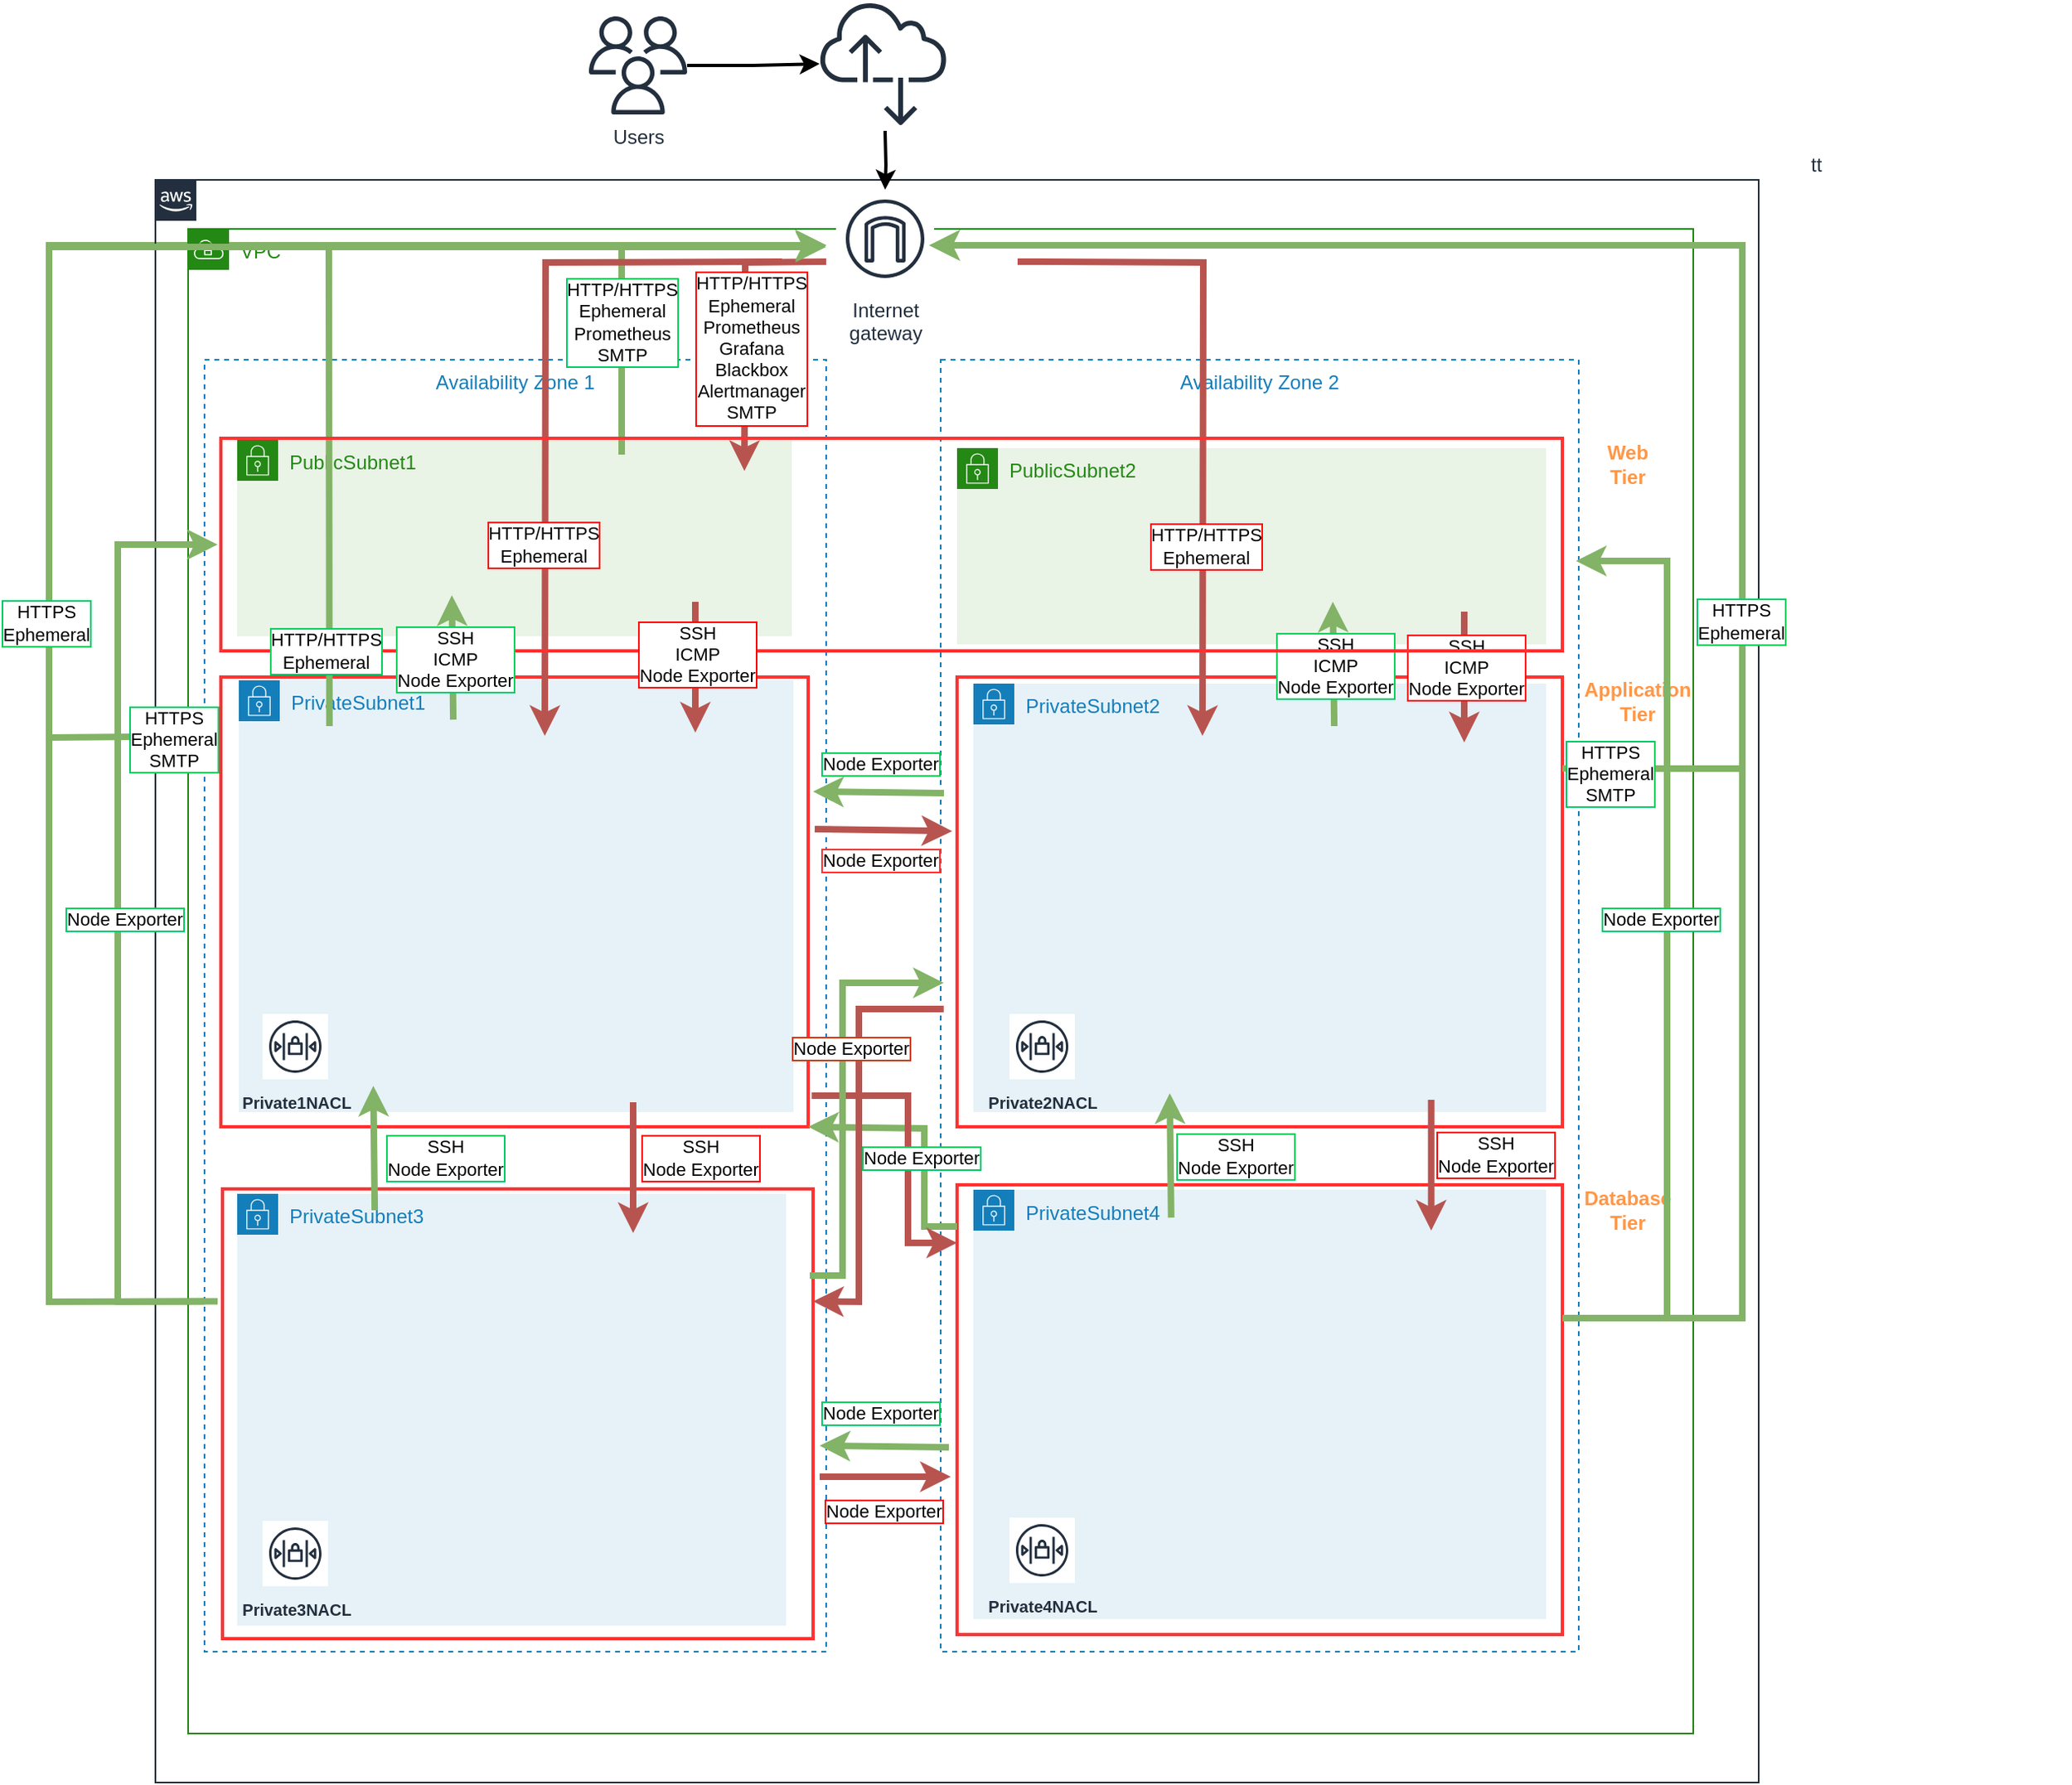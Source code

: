 <mxfile version="20.7.4" type="device"><diagram id="jrXY4hO8n29qiqvIHeQG" name="Page-1"><mxGraphModel dx="2347" dy="1965" grid="1" gridSize="10" guides="1" tooltips="1" connect="1" arrows="1" fold="1" page="0" pageScale="1" pageWidth="827" pageHeight="1169" math="0" shadow="0"><root><mxCell id="0"/><mxCell id="1" parent="0"/><mxCell id="2zdiaghxo6D1exUONl13-1" value="&lt;p style=&quot;line-height: 0%;&quot;&gt;&lt;br&gt;&lt;/p&gt;" style="rounded=0;whiteSpace=wrap;html=1;strokeColor=#FF3333;strokeWidth=2;fillColor=none;labelPosition=right;verticalLabelPosition=top;align=left;verticalAlign=bottom;fontColor=default;" parent="1" vertex="1"><mxGeometry x="-1009" y="-642" width="820" height="130" as="geometry"/></mxCell><mxCell id="2zdiaghxo6D1exUONl13-29" value="" style="endArrow=classic;html=1;rounded=0;strokeColor=#82b366;fillColor=#d5e8d4;strokeWidth=4;exitX=0;exitY=0.25;exitDx=0;exitDy=0;" parent="1" source="2zdiaghxo6D1exUONl13-2" edge="1"><mxGeometry x="-1" y="185" width="50" height="50" relative="1" as="geometry"><mxPoint x="-1030" y="-110" as="sourcePoint"/><mxPoint x="-640" y="-760" as="targetPoint"/><Array as="points"><mxPoint x="-1115" y="-114"/><mxPoint x="-1115" y="-343"/><mxPoint x="-1115" y="-760"/></Array><mxPoint x="1" y="14" as="offset"/></mxGeometry></mxCell><mxCell id="5G6M97Ru5O6IGqaMy1Rf-22" value="tt" style="points=[[0,0],[0.25,0],[0.5,0],[0.75,0],[1,0],[1,0.25],[1,0.5],[1,0.75],[1,1],[0.75,1],[0.5,1],[0.25,1],[0,1],[0,0.75],[0,0.5],[0,0.25]];outlineConnect=0;gradientColor=none;html=1;whiteSpace=wrap;fontSize=12;fontStyle=0;shape=mxgraph.aws4.group;grIcon=mxgraph.aws4.group_aws_cloud_alt;strokeColor=#232F3E;verticalAlign=bottom;align=left;spacingLeft=30;fontColor=#232F3E;dashed=0;fillColor=none;labelPosition=right;verticalLabelPosition=top;" parent="1" vertex="1"><mxGeometry x="-1050" y="-800" width="980" height="980" as="geometry"/></mxCell><mxCell id="5G6M97Ru5O6IGqaMy1Rf-23" value="VPC" style="points=[[0,0],[0.25,0],[0.5,0],[0.75,0],[1,0],[1,0.25],[1,0.5],[1,0.75],[1,1],[0.75,1],[0.5,1],[0.25,1],[0,1],[0,0.75],[0,0.5],[0,0.25]];outlineConnect=0;gradientColor=none;html=1;whiteSpace=wrap;fontSize=12;fontStyle=0;shape=mxgraph.aws4.group;grIcon=mxgraph.aws4.group_vpc;strokeColor=#248814;fillColor=none;verticalAlign=top;align=left;spacingLeft=30;dashed=0;fontColor=#248814;" parent="1" vertex="1"><mxGeometry x="-1030" y="-770" width="920" height="920" as="geometry"/></mxCell><mxCell id="5G6M97Ru5O6IGqaMy1Rf-32" value="Availability Zone 2" style="strokeColor=#147EBA;dashed=1;verticalAlign=top;fontStyle=0;fontColor=#147EBA;" parent="1" vertex="1"><mxGeometry x="-570" y="-690" width="390" height="790" as="geometry"/></mxCell><mxCell id="5G6M97Ru5O6IGqaMy1Rf-31" value="Availability Zone 1" style="strokeColor=#147EBA;dashed=1;verticalAlign=top;fontStyle=0;fontColor=#147EBA;" parent="1" vertex="1"><mxGeometry x="-1020" y="-690" width="380" height="790" as="geometry"/></mxCell><mxCell id="2zdiaghxo6D1exUONl13-3" value="" style="rounded=0;whiteSpace=wrap;html=1;strokeColor=#FF3333;strokeWidth=2;fillColor=none;" parent="1" vertex="1"><mxGeometry x="-560" y="-185.5" width="370" height="275" as="geometry"/></mxCell><mxCell id="2zdiaghxo6D1exUONl13-2" value="" style="rounded=0;whiteSpace=wrap;html=1;strokeColor=#FF3333;strokeWidth=2;fillColor=none;" parent="1" vertex="1"><mxGeometry x="-1009" y="-183" width="361" height="275" as="geometry"/></mxCell><mxCell id="5G6M97Ru5O6IGqaMy1Rf-27" value="PrivateSubnet2" style="points=[[0,0],[0.25,0],[0.5,0],[0.75,0],[1,0],[1,0.25],[1,0.5],[1,0.75],[1,1],[0.75,1],[0.5,1],[0.25,1],[0,1],[0,0.75],[0,0.5],[0,0.25]];outlineConnect=0;gradientColor=none;html=1;whiteSpace=wrap;fontSize=12;fontStyle=0;shape=mxgraph.aws4.group;grIcon=mxgraph.aws4.group_security_group;grStroke=0;strokeColor=#147EBA;fillColor=#E6F2F8;verticalAlign=top;align=left;spacingLeft=30;fontColor=#147EBA;dashed=0;" parent="1" vertex="1"><mxGeometry x="-550" y="-492" width="350" height="262" as="geometry"/></mxCell><mxCell id="2zdiaghxo6D1exUONl13-4" value="&lt;blockquote style=&quot;margin: 0px 0px 0px 40px; border: none; padding: 0px; line-height: 0%;&quot;&gt;&lt;br&gt;&lt;/blockquote&gt;" style="rounded=0;whiteSpace=wrap;html=1;strokeColor=#FF3333;strokeWidth=2;fillColor=none;align=left;labelPosition=right;verticalLabelPosition=top;verticalAlign=bottom;fontColor=#FF0000;fontStyle=1" parent="1" vertex="1"><mxGeometry x="-560" y="-496" width="370" height="275" as="geometry"/></mxCell><mxCell id="2zdiaghxo6D1exUONl13-5" value="" style="rounded=0;whiteSpace=wrap;html=1;strokeColor=#FF3333;strokeWidth=2;fillColor=none;" parent="1" vertex="1"><mxGeometry x="-1010" y="-496" width="359" height="275" as="geometry"/></mxCell><mxCell id="5G6M97Ru5O6IGqaMy1Rf-26" value="PrivateSubnet1" style="points=[[0,0],[0.25,0],[0.5,0],[0.75,0],[1,0],[1,0.25],[1,0.5],[1,0.75],[1,1],[0.75,1],[0.5,1],[0.25,1],[0,1],[0,0.75],[0,0.5],[0,0.25]];outlineConnect=0;gradientColor=none;html=1;whiteSpace=wrap;fontSize=12;fontStyle=0;shape=mxgraph.aws4.group;grIcon=mxgraph.aws4.group_security_group;grStroke=0;strokeColor=#147EBA;fillColor=#E6F2F8;verticalAlign=top;align=left;spacingLeft=30;fontColor=#147EBA;dashed=0;" parent="1" vertex="1"><mxGeometry x="-999" y="-494" width="339" height="264" as="geometry"/></mxCell><mxCell id="5G6M97Ru5O6IGqaMy1Rf-24" value="PublicSubnet1" style="points=[[0,0],[0.25,0],[0.5,0],[0.75,0],[1,0],[1,0.25],[1,0.5],[1,0.75],[1,1],[0.75,1],[0.5,1],[0.25,1],[0,1],[0,0.75],[0,0.5],[0,0.25]];outlineConnect=0;gradientColor=none;html=1;whiteSpace=wrap;fontSize=12;fontStyle=0;shape=mxgraph.aws4.group;grIcon=mxgraph.aws4.group_security_group;grStroke=0;strokeColor=#248814;fillColor=#E9F3E6;verticalAlign=top;align=left;spacingLeft=30;fontColor=#248814;dashed=0;" parent="1" vertex="1"><mxGeometry x="-1000" y="-641" width="339" height="120" as="geometry"/></mxCell><mxCell id="5G6M97Ru5O6IGqaMy1Rf-25" value="PublicSubnet2" style="points=[[0,0],[0.25,0],[0.5,0],[0.75,0],[1,0],[1,0.25],[1,0.5],[1,0.75],[1,1],[0.75,1],[0.5,1],[0.25,1],[0,1],[0,0.75],[0,0.5],[0,0.25]];outlineConnect=0;gradientColor=none;html=1;whiteSpace=wrap;fontSize=12;fontStyle=0;shape=mxgraph.aws4.group;grIcon=mxgraph.aws4.group_security_group;grStroke=0;strokeColor=#248814;fillColor=#E9F3E6;verticalAlign=top;align=left;spacingLeft=30;fontColor=#248814;dashed=0;" parent="1" vertex="1"><mxGeometry x="-560" y="-636" width="360" height="120" as="geometry"/></mxCell><mxCell id="xLXbCmjDXcXgFieV5TB8-3" value="" style="edgeStyle=orthogonalEdgeStyle;rounded=0;orthogonalLoop=1;jettySize=auto;html=1;strokeWidth=2;" parent="1" source="5G6M97Ru5O6IGqaMy1Rf-37" target="xLXbCmjDXcXgFieV5TB8-2" edge="1"><mxGeometry relative="1" as="geometry"/></mxCell><mxCell id="5G6M97Ru5O6IGqaMy1Rf-37" value="Users" style="outlineConnect=0;fontColor=#232F3E;gradientColor=none;fillColor=#232F3E;strokeColor=none;dashed=0;verticalLabelPosition=bottom;verticalAlign=top;align=center;html=1;fontSize=12;fontStyle=0;aspect=fixed;pointerEvents=1;shape=mxgraph.aws4.users;" parent="1" vertex="1"><mxGeometry x="-785" y="-900" width="60" height="60" as="geometry"/></mxCell><mxCell id="xLXbCmjDXcXgFieV5TB8-1" value="Internet&#10;gateway" style="sketch=0;outlineConnect=0;fontColor=#232F3E;gradientColor=none;strokeColor=#232F3E;fillColor=#ffffff;dashed=0;verticalLabelPosition=bottom;verticalAlign=top;align=center;html=1;fontSize=12;fontStyle=0;aspect=fixed;shape=mxgraph.aws4.resourceIcon;resIcon=mxgraph.aws4.internet_gateway;" parent="1" vertex="1"><mxGeometry x="-634" y="-794" width="60" height="60" as="geometry"/></mxCell><mxCell id="xLXbCmjDXcXgFieV5TB8-4" value="" style="edgeStyle=orthogonalEdgeStyle;rounded=0;orthogonalLoop=1;jettySize=auto;html=1;strokeWidth=2;" parent="1" target="xLXbCmjDXcXgFieV5TB8-1" edge="1"><mxGeometry relative="1" as="geometry"><mxPoint x="-604" y="-830" as="sourcePoint"/></mxGeometry></mxCell><mxCell id="xLXbCmjDXcXgFieV5TB8-2" value="" style="sketch=0;outlineConnect=0;fontColor=#232F3E;gradientColor=none;fillColor=#232F3D;strokeColor=none;dashed=0;verticalLabelPosition=bottom;verticalAlign=top;align=center;html=1;fontSize=12;fontStyle=0;aspect=fixed;pointerEvents=1;shape=mxgraph.aws4.internet_alt2;" parent="1" vertex="1"><mxGeometry x="-644" y="-910" width="78" height="78" as="geometry"/></mxCell><mxCell id="xLXbCmjDXcXgFieV5TB8-15" value="PrivateSubnet3" style="points=[[0,0],[0.25,0],[0.5,0],[0.75,0],[1,0],[1,0.25],[1,0.5],[1,0.75],[1,1],[0.75,1],[0.5,1],[0.25,1],[0,1],[0,0.75],[0,0.5],[0,0.25]];outlineConnect=0;gradientColor=none;html=1;whiteSpace=wrap;fontSize=12;fontStyle=0;shape=mxgraph.aws4.group;grIcon=mxgraph.aws4.group_security_group;grStroke=0;strokeColor=#147EBA;fillColor=#E6F2F8;verticalAlign=top;align=left;spacingLeft=30;fontColor=#147EBA;dashed=0;" parent="1" vertex="1"><mxGeometry x="-1000" y="-180" width="335.5" height="264" as="geometry"/></mxCell><mxCell id="xLXbCmjDXcXgFieV5TB8-18" value="PrivateSubnet4" style="points=[[0,0],[0.25,0],[0.5,0],[0.75,0],[1,0],[1,0.25],[1,0.5],[1,0.75],[1,1],[0.75,1],[0.5,1],[0.25,1],[0,1],[0,0.75],[0,0.5],[0,0.25]];outlineConnect=0;gradientColor=none;html=1;whiteSpace=wrap;fontSize=12;fontStyle=0;shape=mxgraph.aws4.group;grIcon=mxgraph.aws4.group_security_group;grStroke=0;strokeColor=#147EBA;fillColor=#E6F2F8;verticalAlign=top;align=left;spacingLeft=30;fontColor=#147EBA;dashed=0;" parent="1" vertex="1"><mxGeometry x="-550" y="-182.5" width="350" height="262.5" as="geometry"/></mxCell><mxCell id="uyt5jaZ_HBhLrm_yC9xE-3" value="Web&lt;br&gt;Tier" style="text;strokeColor=none;align=center;fillColor=none;html=1;verticalAlign=middle;whiteSpace=wrap;rounded=0;fontColor=#FF9747;fontStyle=1" parent="1" vertex="1"><mxGeometry x="-180" y="-641" width="60" height="30" as="geometry"/></mxCell><mxCell id="uyt5jaZ_HBhLrm_yC9xE-4" value="Application&lt;br&gt;Tier" style="text;strokeColor=none;align=center;fillColor=none;html=1;verticalAlign=middle;whiteSpace=wrap;rounded=0;fontColor=#FF9747;fontStyle=1" parent="1" vertex="1"><mxGeometry x="-174" y="-496" width="60" height="30" as="geometry"/></mxCell><mxCell id="uyt5jaZ_HBhLrm_yC9xE-5" value="Database&lt;br&gt;Tier" style="text;strokeColor=none;align=center;fillColor=none;html=1;verticalAlign=middle;whiteSpace=wrap;rounded=0;fontColor=#FF9747;fontStyle=1" parent="1" vertex="1"><mxGeometry x="-180" y="-185.5" width="60" height="30" as="geometry"/></mxCell><mxCell id="uyt5jaZ_HBhLrm_yC9xE-8" value="&lt;font style=&quot;font-size: 10px;&quot;&gt;Private1NACL&lt;/font&gt;" style="sketch=0;outlineConnect=0;fontColor=#232F3E;gradientColor=none;strokeColor=#232F3E;fillColor=#ffffff;dashed=0;verticalLabelPosition=bottom;verticalAlign=top;align=center;html=1;fontSize=12;fontStyle=1;aspect=fixed;shape=mxgraph.aws4.resourceIcon;resIcon=mxgraph.aws4.network_access_control_list;" parent="1" vertex="1"><mxGeometry x="-984.5" y="-290" width="40" height="40" as="geometry"/></mxCell><mxCell id="uyt5jaZ_HBhLrm_yC9xE-10" value="&lt;font style=&quot;font-size: 10px;&quot;&gt;Private2NACL&lt;/font&gt;" style="sketch=0;outlineConnect=0;fontColor=#232F3E;gradientColor=none;strokeColor=#232F3E;fillColor=#ffffff;dashed=0;verticalLabelPosition=bottom;verticalAlign=top;align=center;html=1;fontSize=12;fontStyle=1;aspect=fixed;shape=mxgraph.aws4.resourceIcon;resIcon=mxgraph.aws4.network_access_control_list;direction=east;" parent="1" vertex="1"><mxGeometry x="-528" y="-290" width="40" height="40" as="geometry"/></mxCell><mxCell id="uyt5jaZ_HBhLrm_yC9xE-11" value="&lt;font style=&quot;font-size: 10px;&quot;&gt;Private3NACL&lt;/font&gt;" style="sketch=0;outlineConnect=0;fontColor=#232F3E;gradientColor=none;strokeColor=#232F3E;fillColor=#ffffff;dashed=0;verticalLabelPosition=bottom;verticalAlign=top;align=center;html=1;fontSize=12;fontStyle=1;aspect=fixed;shape=mxgraph.aws4.resourceIcon;resIcon=mxgraph.aws4.network_access_control_list;" parent="1" vertex="1"><mxGeometry x="-984.5" y="20" width="40" height="40" as="geometry"/></mxCell><mxCell id="uyt5jaZ_HBhLrm_yC9xE-12" value="&lt;font style=&quot;font-size: 10px;&quot;&gt;Private4NACL&lt;/font&gt;" style="sketch=0;outlineConnect=0;fontColor=#232F3E;gradientColor=none;strokeColor=#232F3E;fillColor=#ffffff;dashed=0;verticalLabelPosition=bottom;verticalAlign=top;align=center;html=1;fontSize=12;fontStyle=1;aspect=fixed;shape=mxgraph.aws4.resourceIcon;resIcon=mxgraph.aws4.network_access_control_list;" parent="1" vertex="1"><mxGeometry x="-528" y="18" width="40" height="40" as="geometry"/></mxCell><mxCell id="xFBPH7expV1PxLe_VSN9-13" value="" style="edgeStyle=orthogonalEdgeStyle;orthogonalLoop=1;jettySize=auto;html=1;rounded=0;fillColor=#f8cecc;strokeColor=#b85450;strokeWidth=4;" parent="1" edge="1"><mxGeometry relative="1" as="geometry"><mxPoint x="-720" y="-542" as="sourcePoint"/><mxPoint x="-720" y="-462" as="targetPoint"/></mxGeometry></mxCell><mxCell id="IY-KNxv3VzHNQ_SrPp_i-1" style="edgeStyle=orthogonalEdgeStyle;rounded=0;orthogonalLoop=1;jettySize=auto;html=1;exitX=0.5;exitY=1;exitDx=0;exitDy=0;" parent="1" source="5G6M97Ru5O6IGqaMy1Rf-24" target="5G6M97Ru5O6IGqaMy1Rf-24" edge="1"><mxGeometry relative="1" as="geometry"/></mxCell><mxCell id="IY-KNxv3VzHNQ_SrPp_i-3" value="" style="endArrow=classic;html=1;rounded=0;exitX=0.411;exitY=-0.003;exitDx=0;exitDy=0;exitPerimeter=0;strokeColor=#82b366;fillColor=#d5e8d4;strokeWidth=4;" parent="1" edge="1"><mxGeometry width="50" height="50" relative="1" as="geometry"><mxPoint x="-867.952" y="-469.962" as="sourcePoint"/><mxPoint x="-868.817" y="-546" as="targetPoint"/></mxGeometry></mxCell><mxCell id="IY-KNxv3VzHNQ_SrPp_i-6" value="" style="edgeStyle=orthogonalEdgeStyle;orthogonalLoop=1;jettySize=auto;html=1;rounded=0;fillColor=#f8cecc;strokeColor=#b85450;strokeWidth=4;" parent="1" edge="1"><mxGeometry relative="1" as="geometry"><mxPoint x="-640" y="-750" as="sourcePoint"/><mxPoint x="-690" y="-622" as="targetPoint"/></mxGeometry></mxCell><mxCell id="IY-KNxv3VzHNQ_SrPp_i-7" value="HTTP/HTTPS&lt;br&gt;Ephemeral&lt;br&gt;Prometheus&lt;br&gt;Grafana&lt;br style=&quot;border-color: var(--border-color);&quot;&gt;Blackbox&lt;br style=&quot;border-color: var(--border-color);&quot;&gt;Alertmanager&lt;br&gt;SMTP" style="edgeLabel;html=1;align=center;verticalAlign=middle;resizable=0;points=[];fontColor=#030303;labelBorderColor=#fd0808;" parent="1" vertex="1" connectable="0"><mxGeometry x="-717" y="-691.001" as="geometry"><mxPoint x="31" y="-6" as="offset"/></mxGeometry></mxCell><mxCell id="2zdiaghxo6D1exUONl13-6" value="" style="endArrow=classic;html=1;rounded=0;strokeWidth=4;fillColor=#d5e8d4;strokeColor=#82b366;" parent="1" edge="1"><mxGeometry width="50" height="50" relative="1" as="geometry"><mxPoint x="-765" y="-632" as="sourcePoint"/><mxPoint x="-640" y="-760" as="targetPoint"/><Array as="points"><mxPoint x="-765" y="-760"/></Array></mxGeometry></mxCell><mxCell id="IY-KNxv3VzHNQ_SrPp_i-8" value="HTTP/HTTPS&lt;br&gt;Ephemeral&lt;br&gt;Prometheus&lt;br&gt;SMTP" style="edgeLabel;html=1;align=center;verticalAlign=middle;resizable=0;points=[];fontColor=#000000;labelBorderColor=#00CC66;" parent="1" vertex="1" connectable="0"><mxGeometry x="-796.5" y="-707.001" as="geometry"><mxPoint x="31" y="-6" as="offset"/></mxGeometry></mxCell><mxCell id="2zdiaghxo6D1exUONl13-10" value="" style="endArrow=classic;html=1;rounded=0;strokeColor=#82b366;fillColor=#d5e8d4;strokeWidth=4;entryX=1;entryY=0.25;entryDx=0;entryDy=0;" parent="1" edge="1"><mxGeometry width="50" height="50" relative="1" as="geometry"><mxPoint x="-568" y="-425" as="sourcePoint"/><mxPoint x="-648" y="-426" as="targetPoint"/></mxGeometry></mxCell><mxCell id="2zdiaghxo6D1exUONl13-11" value="Node Exporter" style="edgeLabel;html=1;align=center;verticalAlign=middle;resizable=0;points=[];fontColor=#000000;labelBorderColor=#00CC66;" parent="1" vertex="1" connectable="0"><mxGeometry x="-638.0" y="-437.001" as="geometry"><mxPoint x="31" y="-6" as="offset"/></mxGeometry></mxCell><mxCell id="2zdiaghxo6D1exUONl13-12" value="" style="endArrow=classic;html=1;rounded=0;exitX=0;exitY=0.25;exitDx=0;exitDy=0;strokeColor=#82b366;fillColor=#d5e8d4;strokeWidth=4;entryX=0;entryY=0.5;entryDx=0;entryDy=0;" parent="1" edge="1"><mxGeometry x="-1" y="185" width="50" height="50" relative="1" as="geometry"><mxPoint x="-1012" y="-114.25" as="sourcePoint"/><mxPoint x="-1012" y="-577" as="targetPoint"/><Array as="points"><mxPoint x="-1073" y="-114"/><mxPoint x="-1073" y="-340"/><mxPoint x="-1073" y="-577"/></Array><mxPoint x="1" y="14" as="offset"/></mxGeometry></mxCell><mxCell id="2zdiaghxo6D1exUONl13-14" value="SSH&lt;br&gt;&lt;span style=&quot;color: rgb(0, 0, 0);&quot;&gt;Node Exporter&lt;/span&gt;" style="edgeLabel;html=1;align=center;verticalAlign=middle;resizable=0;points=[];fontColor=#030303;labelBorderColor=#f70808;" parent="1" vertex="1" connectable="0"><mxGeometry x="-748" y="-196.001" as="geometry"><mxPoint x="31" y="-6" as="offset"/></mxGeometry></mxCell><mxCell id="2zdiaghxo6D1exUONl13-15" value="" style="edgeStyle=orthogonalEdgeStyle;orthogonalLoop=1;jettySize=auto;html=1;rounded=0;fillColor=#f8cecc;strokeColor=#b85450;strokeWidth=4;" parent="1" edge="1"><mxGeometry relative="1" as="geometry"><mxPoint x="-758" y="-236" as="sourcePoint"/><mxPoint x="-758" y="-156" as="targetPoint"/></mxGeometry></mxCell><mxCell id="2zdiaghxo6D1exUONl13-17" value="" style="endArrow=classic;html=1;rounded=0;strokeWidth=4;fillColor=#f8cecc;strokeColor=#b85450;" parent="1" edge="1"><mxGeometry width="50" height="50" relative="1" as="geometry"><mxPoint x="-647" y="-403" as="sourcePoint"/><mxPoint x="-563" y="-401.772" as="targetPoint"/></mxGeometry></mxCell><mxCell id="2zdiaghxo6D1exUONl13-18" value="Node Exporter" style="edgeLabel;html=1;align=center;verticalAlign=middle;resizable=0;points=[];fontColor=#000000;labelBorderColor=#FF3333;" parent="1" vertex="1" connectable="0"><mxGeometry x="-638.0" y="-378.001" as="geometry"><mxPoint x="31" y="-6" as="offset"/></mxGeometry></mxCell><mxCell id="2zdiaghxo6D1exUONl13-19" value="SSH&lt;br&gt;Node Exporter" style="edgeLabel;html=1;align=center;verticalAlign=middle;resizable=0;points=[];fontColor=#000000;labelBorderColor=#00CC66;" parent="1" vertex="1" connectable="0"><mxGeometry x="-904" y="-196.001" as="geometry"><mxPoint x="31" y="-6" as="offset"/></mxGeometry></mxCell><mxCell id="2zdiaghxo6D1exUONl13-20" value="" style="endArrow=classic;html=1;rounded=0;exitX=0.411;exitY=-0.003;exitDx=0;exitDy=0;exitPerimeter=0;strokeColor=#82b366;fillColor=#d5e8d4;strokeWidth=4;" parent="1" edge="1"><mxGeometry width="50" height="50" relative="1" as="geometry"><mxPoint x="-915.952" y="-169.962" as="sourcePoint"/><mxPoint x="-916.817" y="-246" as="targetPoint"/></mxGeometry></mxCell><mxCell id="2zdiaghxo6D1exUONl13-21" value="" style="endArrow=classic;html=1;rounded=0;strokeWidth=4;entryX=1;entryY=1;entryDx=0;entryDy=0;fillColor=#d5e8d4;strokeColor=#82b366;" parent="1" target="2zdiaghxo6D1exUONl13-5" edge="1"><mxGeometry width="50" height="50" relative="1" as="geometry"><mxPoint x="-560" y="-160" as="sourcePoint"/><mxPoint x="-580" y="-290" as="targetPoint"/><Array as="points"><mxPoint x="-580" y="-160"/><mxPoint x="-580" y="-220"/></Array></mxGeometry></mxCell><mxCell id="2zdiaghxo6D1exUONl13-23" value="" style="endArrow=classic;html=1;rounded=0;exitX=0.411;exitY=-0.003;exitDx=0;exitDy=0;exitPerimeter=0;strokeColor=#82b366;fillColor=#d5e8d4;strokeWidth=4;" parent="1" edge="1"><mxGeometry width="50" height="50" relative="1" as="geometry"><mxPoint x="-943.632" y="-466.002" as="sourcePoint"/><mxPoint x="-640" y="-760" as="targetPoint"/><Array as="points"><mxPoint x="-944" y="-760"/></Array></mxGeometry></mxCell><mxCell id="2zdiaghxo6D1exUONl13-25" value="" style="endArrow=classic;html=1;rounded=0;strokeWidth=4;exitX=1.006;exitY=0.931;exitDx=0;exitDy=0;fillColor=#f8cecc;strokeColor=#b85450;exitPerimeter=0;entryX=0;entryY=0.129;entryDx=0;entryDy=0;entryPerimeter=0;" parent="1" source="2zdiaghxo6D1exUONl13-5" target="2zdiaghxo6D1exUONl13-3" edge="1"><mxGeometry width="50" height="50" relative="1" as="geometry"><mxPoint x="-651" y="-270.61" as="sourcePoint"/><mxPoint x="-570" y="-150" as="targetPoint"/><Array as="points"><mxPoint x="-590" y="-240"/><mxPoint x="-590" y="-150"/></Array></mxGeometry></mxCell><mxCell id="2zdiaghxo6D1exUONl13-27" value="" style="edgeStyle=orthogonalEdgeStyle;orthogonalLoop=1;jettySize=auto;html=1;rounded=0;fillColor=#f8cecc;strokeColor=#b85450;strokeWidth=4;" parent="1" edge="1"><mxGeometry relative="1" as="geometry"><mxPoint x="-667" y="-750" as="sourcePoint"/><mxPoint x="-812" y="-460" as="targetPoint"/></mxGeometry></mxCell><mxCell id="2zdiaghxo6D1exUONl13-28" value="HTTP/HTTPS&lt;br&gt;Ephemeral" style="edgeLabel;html=1;align=center;verticalAlign=middle;resizable=0;points=[];fontColor=#030303;labelBorderColor=#f70808;" parent="1" vertex="1" connectable="0"><mxGeometry x="-844" y="-571.001" as="geometry"><mxPoint x="31" y="-6" as="offset"/></mxGeometry></mxCell><mxCell id="2zdiaghxo6D1exUONl13-13" value="Node Exporter" style="edgeLabel;html=1;align=center;verticalAlign=middle;resizable=0;points=[];fontColor=#000000;labelBorderColor=#00CC66;" parent="1" vertex="1" connectable="0"><mxGeometry x="-868.5" y="-460.001" as="geometry"><mxPoint x="-201" y="112" as="offset"/></mxGeometry></mxCell><mxCell id="2zdiaghxo6D1exUONl13-31" value="&lt;span style=&quot;color: rgb(0, 0, 0);&quot;&gt;Node Exporter&lt;/span&gt;" style="edgeLabel;html=1;align=center;verticalAlign=middle;resizable=0;points=[];fontColor=#030303;labelBorderColor=#f70808;" parent="1" vertex="1" connectable="0"><mxGeometry x="-636" y="19.999" as="geometry"><mxPoint x="31" y="-6" as="offset"/></mxGeometry></mxCell><mxCell id="2zdiaghxo6D1exUONl13-32" value="" style="edgeStyle=orthogonalEdgeStyle;orthogonalLoop=1;jettySize=auto;html=1;rounded=0;fillColor=#f8cecc;strokeColor=#b85450;strokeWidth=4;entryX=-0.005;entryY=0.42;entryDx=0;entryDy=0;entryPerimeter=0;" parent="1" edge="1"><mxGeometry relative="1" as="geometry"><mxPoint x="-644" y="-7" as="sourcePoint"/><mxPoint x="-563.85" y="-7" as="targetPoint"/></mxGeometry></mxCell><mxCell id="2zdiaghxo6D1exUONl13-34" value="" style="endArrow=classic;html=1;rounded=0;strokeWidth=4;fillColor=#d5e8d4;strokeColor=#82b366;entryX=-0.022;entryY=0.68;entryDx=0;entryDy=0;entryPerimeter=0;" parent="1" target="2zdiaghxo6D1exUONl13-4" edge="1"><mxGeometry width="50" height="50" relative="1" as="geometry"><mxPoint x="-650" y="-130" as="sourcePoint"/><mxPoint x="-641" y="-211" as="targetPoint"/><Array as="points"><mxPoint x="-630" y="-130"/><mxPoint x="-630" y="-309"/></Array></mxGeometry></mxCell><mxCell id="2zdiaghxo6D1exUONl13-22" value="Node Exporter" style="edgeLabel;html=1;align=center;verticalAlign=middle;resizable=0;points=[];fontColor=#000000;labelBorderColor=#00CC66;" parent="1" vertex="1" connectable="0"><mxGeometry x="-613.0" y="-196.001" as="geometry"><mxPoint x="31" y="-6" as="offset"/></mxGeometry></mxCell><mxCell id="2zdiaghxo6D1exUONl13-36" value="" style="endArrow=classic;html=1;rounded=0;strokeWidth=4;exitX=-0.022;exitY=0.738;exitDx=0;exitDy=0;fillColor=#f8cecc;strokeColor=#b85450;exitPerimeter=0;entryX=1;entryY=0.25;entryDx=0;entryDy=0;" parent="1" source="2zdiaghxo6D1exUONl13-4" target="2zdiaghxo6D1exUONl13-2" edge="1"><mxGeometry width="50" height="50" relative="1" as="geometry"><mxPoint x="-638.846" y="-229.975" as="sourcePoint"/><mxPoint x="-550" y="-140.025" as="targetPoint"/><Array as="points"><mxPoint x="-620" y="-293"/><mxPoint x="-620" y="-114"/></Array></mxGeometry></mxCell><mxCell id="2zdiaghxo6D1exUONl13-37" value="Node Exporter" style="edgeLabel;html=1;align=center;verticalAlign=middle;resizable=0;points=[];fontColor=#000000;labelBorderColor=#CC3E1B;" parent="1" vertex="1" connectable="0"><mxGeometry x="-656.0" y="-263.001" as="geometry"><mxPoint x="31" y="-6" as="offset"/></mxGeometry></mxCell><mxCell id="2zdiaghxo6D1exUONl13-39" value="" style="endArrow=classic;html=1;rounded=0;strokeColor=#82b366;fillColor=#d5e8d4;strokeWidth=4;entryX=1.004;entryY=0.577;entryDx=0;entryDy=0;entryPerimeter=0;" parent="1" edge="1"><mxGeometry x="-1" y="185" width="50" height="50" relative="1" as="geometry"><mxPoint x="-156" y="-104" as="sourcePoint"/><mxPoint x="-181.72" y="-566.99" as="targetPoint"/><Array as="points"><mxPoint x="-126" y="-104"/><mxPoint x="-126" y="-567"/></Array><mxPoint x="1" y="14" as="offset"/></mxGeometry></mxCell><mxCell id="2zdiaghxo6D1exUONl13-40" value="" style="endArrow=classic;html=1;rounded=0;strokeColor=#82b366;fillColor=#d5e8d4;strokeWidth=4;entryX=0.95;entryY=0.567;entryDx=0;entryDy=0;entryPerimeter=0;" parent="1" target="xLXbCmjDXcXgFieV5TB8-1" edge="1"><mxGeometry x="-1" y="185" width="50" height="50" relative="1" as="geometry"><mxPoint x="-190" y="-104" as="sourcePoint"/><mxPoint x="330" y="-750" as="targetPoint"/><Array as="points"><mxPoint x="-80" y="-104"/><mxPoint x="-80" y="-330"/><mxPoint x="-80" y="-760"/></Array><mxPoint x="1" y="14" as="offset"/></mxGeometry></mxCell><mxCell id="2zdiaghxo6D1exUONl13-42" value="" style="edgeStyle=orthogonalEdgeStyle;orthogonalLoop=1;jettySize=auto;html=1;rounded=0;fillColor=#f8cecc;strokeColor=#b85450;strokeWidth=4;" parent="1" edge="1"><mxGeometry relative="1" as="geometry"><mxPoint x="-250" y="-536" as="sourcePoint"/><mxPoint x="-250" y="-456" as="targetPoint"/></mxGeometry></mxCell><mxCell id="2zdiaghxo6D1exUONl13-43" value="" style="endArrow=classic;html=1;rounded=0;exitX=0.411;exitY=-0.003;exitDx=0;exitDy=0;exitPerimeter=0;strokeColor=#82b366;fillColor=#d5e8d4;strokeWidth=4;" parent="1" edge="1"><mxGeometry width="50" height="50" relative="1" as="geometry"><mxPoint x="-329.452" y="-466.002" as="sourcePoint"/><mxPoint x="-330.317" y="-542.04" as="targetPoint"/></mxGeometry></mxCell><mxCell id="2zdiaghxo6D1exUONl13-45" value="SSH&lt;br&gt;&lt;span style=&quot;color: rgb(0, 0, 0);&quot;&gt;Node Exporter&lt;/span&gt;" style="edgeLabel;html=1;align=center;verticalAlign=middle;resizable=0;points=[];fontColor=#030303;labelBorderColor=#f70808;" parent="1" vertex="1" connectable="0"><mxGeometry x="-262.18" y="-198.501" as="geometry"><mxPoint x="31" y="-6" as="offset"/></mxGeometry></mxCell><mxCell id="2zdiaghxo6D1exUONl13-46" value="" style="edgeStyle=orthogonalEdgeStyle;orthogonalLoop=1;jettySize=auto;html=1;rounded=0;fillColor=#f8cecc;strokeColor=#b85450;strokeWidth=4;" parent="1" edge="1"><mxGeometry relative="1" as="geometry"><mxPoint x="-270.18" y="-237.5" as="sourcePoint"/><mxPoint x="-270.18" y="-157.5" as="targetPoint"/></mxGeometry></mxCell><mxCell id="2zdiaghxo6D1exUONl13-47" value="SSH&lt;br&gt;Node Exporter" style="edgeLabel;html=1;align=center;verticalAlign=middle;resizable=0;points=[];fontColor=#000000;labelBorderColor=#00CC66;" parent="1" vertex="1" connectable="0"><mxGeometry x="-421.18" y="-197.501" as="geometry"><mxPoint x="31" y="-6" as="offset"/></mxGeometry></mxCell><mxCell id="2zdiaghxo6D1exUONl13-48" value="" style="endArrow=classic;html=1;rounded=0;exitX=0.411;exitY=-0.003;exitDx=0;exitDy=0;exitPerimeter=0;strokeColor=#82b366;fillColor=#d5e8d4;strokeWidth=4;" parent="1" edge="1"><mxGeometry width="50" height="50" relative="1" as="geometry"><mxPoint x="-429.132" y="-165.462" as="sourcePoint"/><mxPoint x="-429.997" y="-241.5" as="targetPoint"/></mxGeometry></mxCell><mxCell id="2zdiaghxo6D1exUONl13-52" value="" style="edgeStyle=orthogonalEdgeStyle;orthogonalLoop=1;jettySize=auto;html=1;rounded=0;fillColor=#f8cecc;strokeColor=#b85450;strokeWidth=4;" parent="1" edge="1"><mxGeometry relative="1" as="geometry"><mxPoint x="-523" y="-750" as="sourcePoint"/><mxPoint x="-410" y="-460" as="targetPoint"/></mxGeometry></mxCell><mxCell id="2zdiaghxo6D1exUONl13-54" value="Node Exporter" style="edgeLabel;html=1;align=center;verticalAlign=middle;resizable=0;points=[];fontColor=#000000;labelBorderColor=#00CC66;" parent="1" vertex="1" connectable="0"><mxGeometry x="71" y="-460.001" as="geometry"><mxPoint x="-201" y="112" as="offset"/></mxGeometry></mxCell><mxCell id="2zdiaghxo6D1exUONl13-57" value="HTTP/HTTPS&lt;br&gt;Ephemeral" style="edgeLabel;html=1;align=center;verticalAlign=middle;resizable=0;points=[];fontColor=#030303;labelBorderColor=#f70808;" parent="1" vertex="1" connectable="0"><mxGeometry x="-439" y="-570.001" as="geometry"><mxPoint x="31" y="-6" as="offset"/></mxGeometry></mxCell><mxCell id="2zdiaghxo6D1exUONl13-41" value="SSH&lt;br&gt;ICMP&lt;br&gt;Node Exporter" style="edgeLabel;html=1;align=center;verticalAlign=middle;resizable=0;points=[];fontColor=#030303;labelBorderColor=#f70808;" parent="1" vertex="1" connectable="0"><mxGeometry x="-280" y="-496.001" as="geometry"><mxPoint x="31" y="-6" as="offset"/></mxGeometry></mxCell><mxCell id="2zdiaghxo6D1exUONl13-44" value="SSH&lt;br&gt;ICMP&lt;br&gt;Node Exporter" style="edgeLabel;html=1;align=center;verticalAlign=middle;resizable=0;points=[];fontColor=#000000;labelBorderColor=#00CC66;" parent="1" vertex="1" connectable="0"><mxGeometry x="-360" y="-497.041" as="geometry"><mxPoint x="31" y="-6" as="offset"/></mxGeometry></mxCell><mxCell id="d9G927623CIJiODwG8__-1" value="" style="endArrow=classic;html=1;rounded=0;strokeColor=#82b366;fillColor=#d5e8d4;strokeWidth=4;entryX=0.95;entryY=0.567;entryDx=0;entryDy=0;entryPerimeter=0;exitX=1;exitY=0.329;exitDx=0;exitDy=0;exitPerimeter=0;" parent="1" edge="1"><mxGeometry x="-1" y="185" width="50" height="50" relative="1" as="geometry"><mxPoint x="-190" y="-440.09" as="sourcePoint"/><mxPoint x="-577.0" y="-759.98" as="targetPoint"/><Array as="points"><mxPoint x="-80" y="-440"/><mxPoint x="-80" y="-330"/><mxPoint x="-80" y="-760"/></Array><mxPoint x="1" y="14" as="offset"/></mxGeometry></mxCell><mxCell id="2zdiaghxo6D1exUONl13-53" value="HTTPS&lt;br&gt;Ephemeral" style="edgeLabel;html=1;align=center;verticalAlign=middle;resizable=0;points=[];fontColor=#000000;labelBorderColor=#00CC66;" parent="1" vertex="1" connectable="0"><mxGeometry x="120" y="-642.001" as="geometry"><mxPoint x="-201" y="112" as="offset"/></mxGeometry></mxCell><mxCell id="d9G927623CIJiODwG8__-2" value="HTTPS&lt;br&gt;Ephemeral&lt;br&gt;SMTP" style="edgeLabel;html=1;align=center;verticalAlign=middle;resizable=0;points=[];fontColor=#000000;labelBorderColor=#00CC66;" parent="1" vertex="1" connectable="0"><mxGeometry x="40" y="-549.001" as="geometry"><mxPoint x="-201" y="112" as="offset"/></mxGeometry></mxCell><mxCell id="d9G927623CIJiODwG8__-3" value="" style="endArrow=classic;html=1;rounded=0;strokeColor=#82b366;fillColor=#d5e8d4;strokeWidth=4;exitX=0.006;exitY=0.164;exitDx=0;exitDy=0;exitPerimeter=0;" parent="1" edge="1"><mxGeometry x="-1" y="185" width="50" height="50" relative="1" as="geometry"><mxPoint x="-1017.846" y="-459.9" as="sourcePoint"/><mxPoint x="-640" y="-759" as="targetPoint"/><Array as="points"><mxPoint x="-1115" y="-459"/><mxPoint x="-1115" y="-759"/></Array><mxPoint x="1" y="14" as="offset"/></mxGeometry></mxCell><mxCell id="2zdiaghxo6D1exUONl13-30" value="HTTPS&lt;br&gt;Ephemeral" style="edgeLabel;html=1;align=center;verticalAlign=middle;resizable=0;points=[];fontColor=#000000;labelBorderColor=#00CC66;" parent="1" vertex="1" connectable="0"><mxGeometry x="-916.5" y="-641.001" as="geometry"><mxPoint x="-201" y="112" as="offset"/></mxGeometry></mxCell><mxCell id="d9G927623CIJiODwG8__-4" value="HTTPS&lt;br&gt;Ephemeral&lt;br&gt;SMTP" style="edgeLabel;html=1;align=center;verticalAlign=middle;resizable=0;points=[];fontColor=#000000;labelBorderColor=#00CC66;" parent="1" vertex="1" connectable="0"><mxGeometry x="-838" y="-570.001" as="geometry"><mxPoint x="-201" y="112" as="offset"/></mxGeometry></mxCell><mxCell id="CGELlYXYViB3abiY-Dey-1" value="" style="endArrow=classic;html=1;rounded=0;strokeColor=#82b366;fillColor=#d5e8d4;strokeWidth=4;entryX=1;entryY=0.25;entryDx=0;entryDy=0;" parent="1" edge="1"><mxGeometry width="50" height="50" relative="1" as="geometry"><mxPoint x="-565" y="-25" as="sourcePoint"/><mxPoint x="-644" y="-26" as="targetPoint"/></mxGeometry></mxCell><mxCell id="CGELlYXYViB3abiY-Dey-2" value="Node Exporter" style="edgeLabel;html=1;align=center;verticalAlign=middle;resizable=0;points=[];fontColor=#000000;labelBorderColor=#00CC66;" parent="1" vertex="1" connectable="0"><mxGeometry x="-638.0" y="-40.001" as="geometry"><mxPoint x="31" y="-6" as="offset"/></mxGeometry></mxCell><mxCell id="2zdiaghxo6D1exUONl13-38" value="&lt;p style=&quot;line-height: 0%;&quot;&gt;&lt;br&gt;&lt;/p&gt;" style="rounded=0;whiteSpace=wrap;html=1;strokeColor=#FF3333;strokeWidth=2;fillColor=none;labelPosition=right;verticalLabelPosition=top;align=left;verticalAlign=bottom;fontColor=default;" parent="1" vertex="1"><mxGeometry x="-1010" y="-642" width="820" height="130" as="geometry"/></mxCell><mxCell id="IY-KNxv3VzHNQ_SrPp_i-2" value="SSH&lt;br&gt;ICMP&lt;br&gt;Node Exporter" style="edgeLabel;html=1;align=center;verticalAlign=middle;resizable=0;points=[];fontColor=#000000;labelBorderColor=#00CC66;" parent="1" vertex="1" connectable="0"><mxGeometry x="-898.5" y="-501.001" as="geometry"><mxPoint x="31" y="-6" as="offset"/></mxGeometry></mxCell><mxCell id="2zdiaghxo6D1exUONl13-24" value="HTTP/HTTPS&lt;br&gt;Ephemeral" style="edgeLabel;html=1;align=center;verticalAlign=middle;resizable=0;points=[];fontColor=#000000;labelBorderColor=#00CC66;" parent="1" vertex="1" connectable="0"><mxGeometry x="-977" y="-506.001" as="geometry"><mxPoint x="31" y="-6" as="offset"/></mxGeometry></mxCell><mxCell id="xFBPH7expV1PxLe_VSN9-25" value="SSH&lt;br&gt;ICMP&lt;br&gt;Node Exporter" style="edgeLabel;html=1;align=center;verticalAlign=middle;resizable=0;points=[];fontColor=#030303;labelBorderColor=#f70808;" parent="1" vertex="1" connectable="0"><mxGeometry x="-750" y="-504.001" as="geometry"><mxPoint x="31" y="-6" as="offset"/></mxGeometry></mxCell></root></mxGraphModel></diagram></mxfile>
